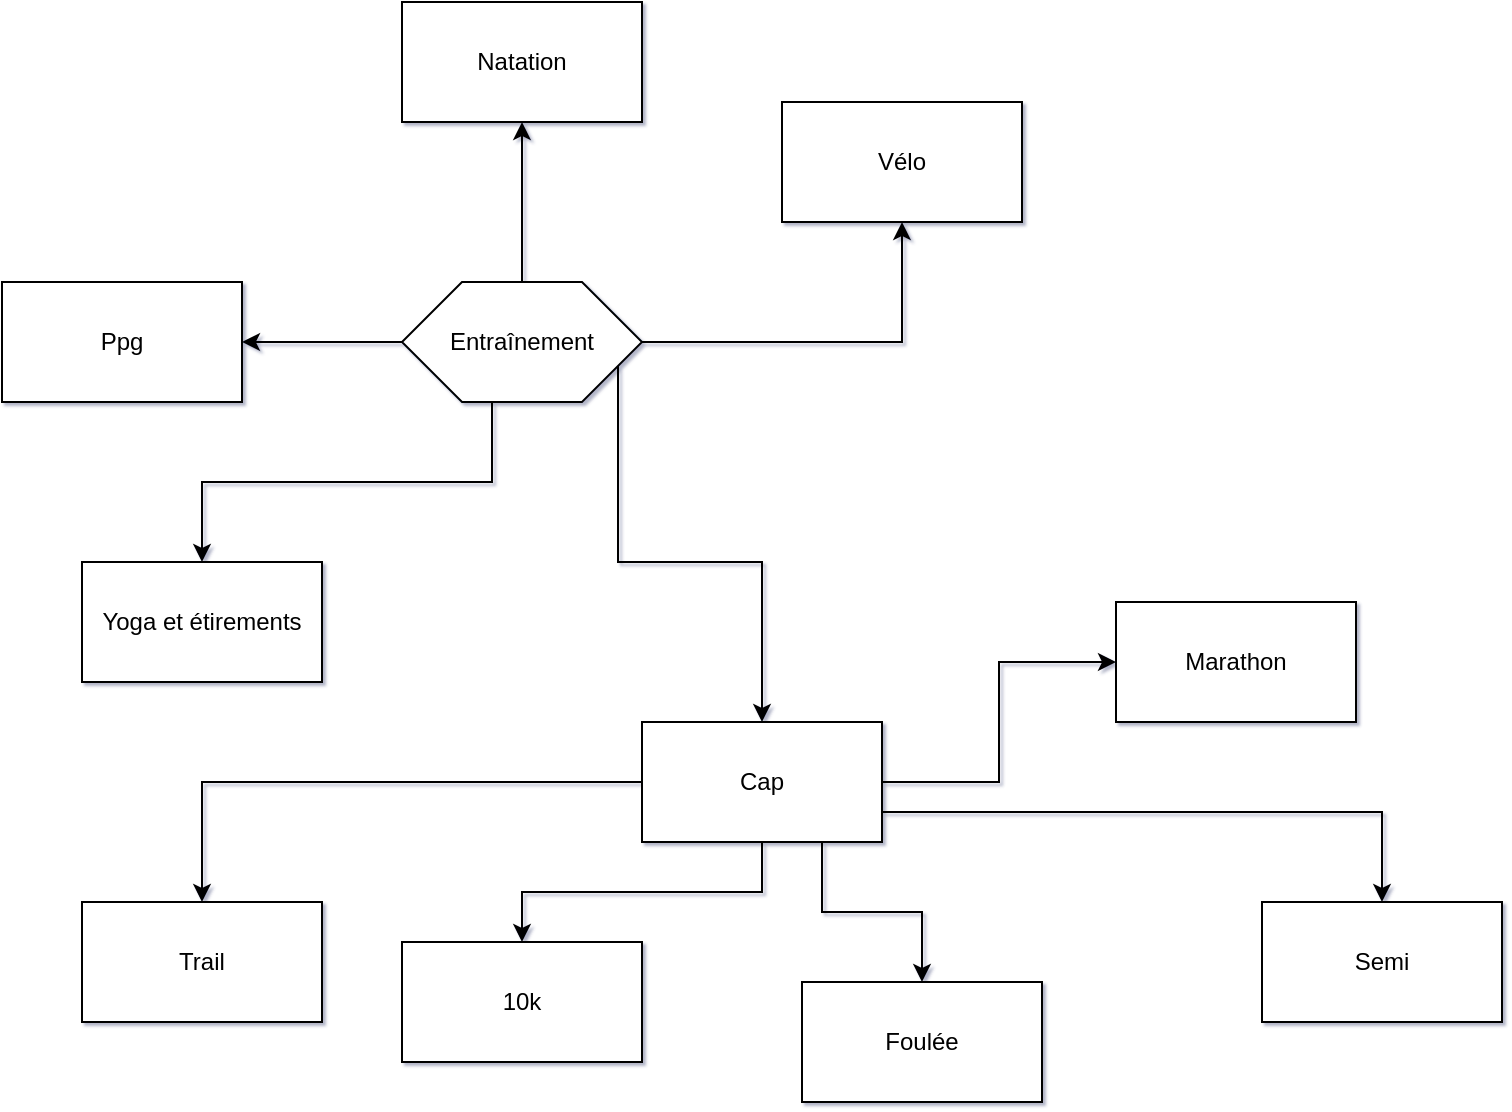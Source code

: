 <mxfile version="10.8.0" type="device"><diagram id="_xPh2dzL1d1NmS7pkOay" name="Big picture"><mxGraphModel dx="842" dy="657" grid="1" gridSize="10" guides="1" tooltips="1" connect="1" arrows="1" fold="1" page="1" pageScale="1" pageWidth="1169" pageHeight="827" math="0" shadow="1"><root><mxCell id="0"/><mxCell id="1" parent="0"/><mxCell id="uDaCAUn8iXRpWUMrp9mc-2" value="" style="edgeStyle=orthogonalEdgeStyle;rounded=0;orthogonalLoop=1;jettySize=auto;html=1;exitX=1;exitY=0.75;exitDx=0;exitDy=0;" parent="1" source="kIKe8WHhQdO7lrJnd-nz-1" target="uDaCAUn8iXRpWUMrp9mc-1" edge="1"><mxGeometry relative="1" as="geometry"/></mxCell><mxCell id="uDaCAUn8iXRpWUMrp9mc-4" value="" style="edgeStyle=orthogonalEdgeStyle;rounded=0;orthogonalLoop=1;jettySize=auto;html=1;" parent="1" source="kIKe8WHhQdO7lrJnd-nz-1" target="uDaCAUn8iXRpWUMrp9mc-3" edge="1"><mxGeometry relative="1" as="geometry"/></mxCell><mxCell id="uDaCAUn8iXRpWUMrp9mc-6" value="" style="edgeStyle=orthogonalEdgeStyle;rounded=0;orthogonalLoop=1;jettySize=auto;html=1;" parent="1" source="kIKe8WHhQdO7lrJnd-nz-1" target="uDaCAUn8iXRpWUMrp9mc-5" edge="1"><mxGeometry relative="1" as="geometry"/></mxCell><mxCell id="uDaCAUn8iXRpWUMrp9mc-8" value="" style="edgeStyle=orthogonalEdgeStyle;rounded=0;orthogonalLoop=1;jettySize=auto;html=1;" parent="1" source="kIKe8WHhQdO7lrJnd-nz-1" target="uDaCAUn8iXRpWUMrp9mc-7" edge="1"><mxGeometry relative="1" as="geometry"/></mxCell><mxCell id="uDaCAUn8iXRpWUMrp9mc-10" value="" style="edgeStyle=orthogonalEdgeStyle;rounded=0;orthogonalLoop=1;jettySize=auto;html=1;exitX=0.375;exitY=1;exitDx=0;exitDy=0;" parent="1" source="kIKe8WHhQdO7lrJnd-nz-1" target="uDaCAUn8iXRpWUMrp9mc-9" edge="1"><mxGeometry relative="1" as="geometry"/></mxCell><mxCell id="kIKe8WHhQdO7lrJnd-nz-1" value="Entraînement" style="shape=hexagon;perimeter=hexagonPerimeter2;whiteSpace=wrap;html=1;fontFamily=Helvetica;fontSize=12;fontColor=#000000;align=center;strokeColor=#000000;fillColor=#ffffff;" parent="1" vertex="1"><mxGeometry x="410" y="350" width="120" height="60" as="geometry"/></mxCell><UserObject label="Yoga et étirements" link="data:page/id,9vf-nMYqcvOfgGNgkiEj" id="uDaCAUn8iXRpWUMrp9mc-9"><mxCell style="rounded=0;whiteSpace=wrap;html=1;fontFamily=Helvetica;fontSize=12;fontColor=#000000;align=center;strokeColor=#000000;fillColor=#ffffff;" parent="1" vertex="1"><mxGeometry x="250" y="490" width="120" height="60" as="geometry"/></mxCell></UserObject><mxCell id="uDaCAUn8iXRpWUMrp9mc-7" value="Ppg" style="rounded=0;whiteSpace=wrap;html=1;" parent="1" vertex="1"><mxGeometry x="210" y="350" width="120" height="60" as="geometry"/></mxCell><mxCell id="uDaCAUn8iXRpWUMrp9mc-5" value="Natation" style="rounded=0;whiteSpace=wrap;html=1;" parent="1" vertex="1"><mxGeometry x="410" y="210" width="120" height="60" as="geometry"/></mxCell><mxCell id="uDaCAUn8iXRpWUMrp9mc-3" value="Vélo" style="rounded=0;whiteSpace=wrap;html=1;" parent="1" vertex="1"><mxGeometry x="600" y="260" width="120" height="60" as="geometry"/></mxCell><mxCell id="uDaCAUn8iXRpWUMrp9mc-13" value="" style="edgeStyle=orthogonalEdgeStyle;rounded=0;orthogonalLoop=1;jettySize=auto;html=1;" parent="1" source="uDaCAUn8iXRpWUMrp9mc-1" target="uDaCAUn8iXRpWUMrp9mc-12" edge="1"><mxGeometry relative="1" as="geometry"/></mxCell><mxCell id="uDaCAUn8iXRpWUMrp9mc-15" value="" style="edgeStyle=orthogonalEdgeStyle;rounded=0;orthogonalLoop=1;jettySize=auto;html=1;exitX=1;exitY=0.75;exitDx=0;exitDy=0;" parent="1" source="uDaCAUn8iXRpWUMrp9mc-1" target="uDaCAUn8iXRpWUMrp9mc-14" edge="1"><mxGeometry relative="1" as="geometry"><mxPoint x="650" y="640" as="sourcePoint"/></mxGeometry></mxCell><mxCell id="uDaCAUn8iXRpWUMrp9mc-17" value="" style="edgeStyle=orthogonalEdgeStyle;rounded=0;orthogonalLoop=1;jettySize=auto;html=1;" parent="1" source="uDaCAUn8iXRpWUMrp9mc-1" target="uDaCAUn8iXRpWUMrp9mc-16" edge="1"><mxGeometry relative="1" as="geometry"/></mxCell><mxCell id="uDaCAUn8iXRpWUMrp9mc-19" value="" style="edgeStyle=orthogonalEdgeStyle;rounded=0;orthogonalLoop=1;jettySize=auto;html=1;" parent="1" source="uDaCAUn8iXRpWUMrp9mc-1" target="uDaCAUn8iXRpWUMrp9mc-18" edge="1"><mxGeometry relative="1" as="geometry"/></mxCell><mxCell id="uDaCAUn8iXRpWUMrp9mc-1" value="Cap" style="rounded=0;whiteSpace=wrap;html=1;" parent="1" vertex="1"><mxGeometry x="530" y="570" width="120" height="60" as="geometry"/></mxCell><mxCell id="uDaCAUn8iXRpWUMrp9mc-18" value="Trail" style="rounded=0;whiteSpace=wrap;html=1;" parent="1" vertex="1"><mxGeometry x="250" y="660" width="120" height="60" as="geometry"/></mxCell><mxCell id="uDaCAUn8iXRpWUMrp9mc-16" value="Marathon" style="rounded=0;whiteSpace=wrap;html=1;" parent="1" vertex="1"><mxGeometry x="767" y="510" width="120" height="60" as="geometry"/></mxCell><mxCell id="uDaCAUn8iXRpWUMrp9mc-14" value="Semi" style="rounded=0;whiteSpace=wrap;html=1;" parent="1" vertex="1"><mxGeometry x="840" y="660" width="120" height="60" as="geometry"/></mxCell><mxCell id="uDaCAUn8iXRpWUMrp9mc-12" value="10k" style="rounded=0;whiteSpace=wrap;html=1;" parent="1" vertex="1"><mxGeometry x="410" y="680" width="120" height="60" as="geometry"/></mxCell><UserObject label="Foulée" link="C:\Users\chris\Google Drive\Schémas\Entraînement - Foulée.drawio" id="uDaCAUn8iXRpWUMrp9mc-20"><mxCell style="rounded=0;whiteSpace=wrap;html=1;flipV=1;flipH=0;" parent="1" vertex="1"><mxGeometry x="610" y="700" width="120" height="60" as="geometry"/></mxCell></UserObject><mxCell id="uDaCAUn8iXRpWUMrp9mc-21" value="" style="edgeStyle=orthogonalEdgeStyle;rounded=0;orthogonalLoop=1;jettySize=auto;html=1;exitX=0.75;exitY=1;exitDx=0;exitDy=0;" parent="1" source="uDaCAUn8iXRpWUMrp9mc-1" target="uDaCAUn8iXRpWUMrp9mc-20" edge="1"><mxGeometry relative="1" as="geometry"><mxPoint x="660" y="610" as="sourcePoint"/><mxPoint x="740" y="610" as="targetPoint"/></mxGeometry></mxCell></root></mxGraphModel></diagram><diagram id="9vf-nMYqcvOfgGNgkiEj" name="Yoga et étirements"><mxGraphModel dx="842" dy="657" grid="1" gridSize="10" guides="1" tooltips="1" connect="1" arrows="1" fold="1" page="1" pageScale="1" pageWidth="1169" pageHeight="827" math="0" shadow="0"><root><mxCell id="9vGRpZqhY2XRbK8ofD24-0"/><mxCell id="9vGRpZqhY2XRbK8ofD24-1" parent="9vGRpZqhY2XRbK8ofD24-0"/><UserObject label="Yoga et étirements" id="NOzHStuPurEPlTo90VlW-0"><mxCell style="rounded=0;whiteSpace=wrap;html=1;fontFamily=Helvetica;fontSize=12;fontColor=#000000;align=center;strokeColor=#000000;fillColor=#ffffff;" vertex="1" parent="9vGRpZqhY2XRbK8ofD24-1"><mxGeometry x="240" y="380" width="120" height="60" as="geometry"/></mxCell></UserObject><mxCell id="A4HSXy8sySi9chY-g2qx-2" value="" style="endArrow=none;html=1;" edge="1" parent="9vGRpZqhY2XRbK8ofD24-1" source="A4HSXy8sySi9chY-g2qx-1"><mxGeometry width="50" height="50" relative="1" as="geometry"><mxPoint x="580" y="290" as="sourcePoint"/><mxPoint x="650" y="261.538" as="targetPoint"/></mxGeometry></mxCell></root></mxGraphModel></diagram><diagram id="HRiyBWw49yPTYnSRhP6p" name="Problématiques en vrac"><mxGraphModel dx="842" dy="657" grid="1" gridSize="10" guides="1" tooltips="1" connect="1" arrows="1" fold="1" page="1" pageScale="1" pageWidth="827" pageHeight="1169" math="0" shadow="0"><root><mxCell id="3mHsZrskI_dwH72odmf3-0"/><mxCell id="3mHsZrskI_dwH72odmf3-1" parent="3mHsZrskI_dwH72odmf3-0"/><mxCell id="riVSaAA95gVA6qWMb3OJ-3" value="Le plaisir vient quand ça déroule, qu'on sent que l'on est dans un bon jour" style="html=1;outlineConnect=0;whiteSpace=wrap;fillColor=#CCCCFF;strokeColor=#000000;shape=mxgraph.archimate3.application;appType=assess;archiType=oct;" parent="3mHsZrskI_dwH72odmf3-1" vertex="1"><mxGeometry x="355" y="710" width="150" height="75" as="geometry"/></mxCell></root></mxGraphModel></diagram></mxfile>